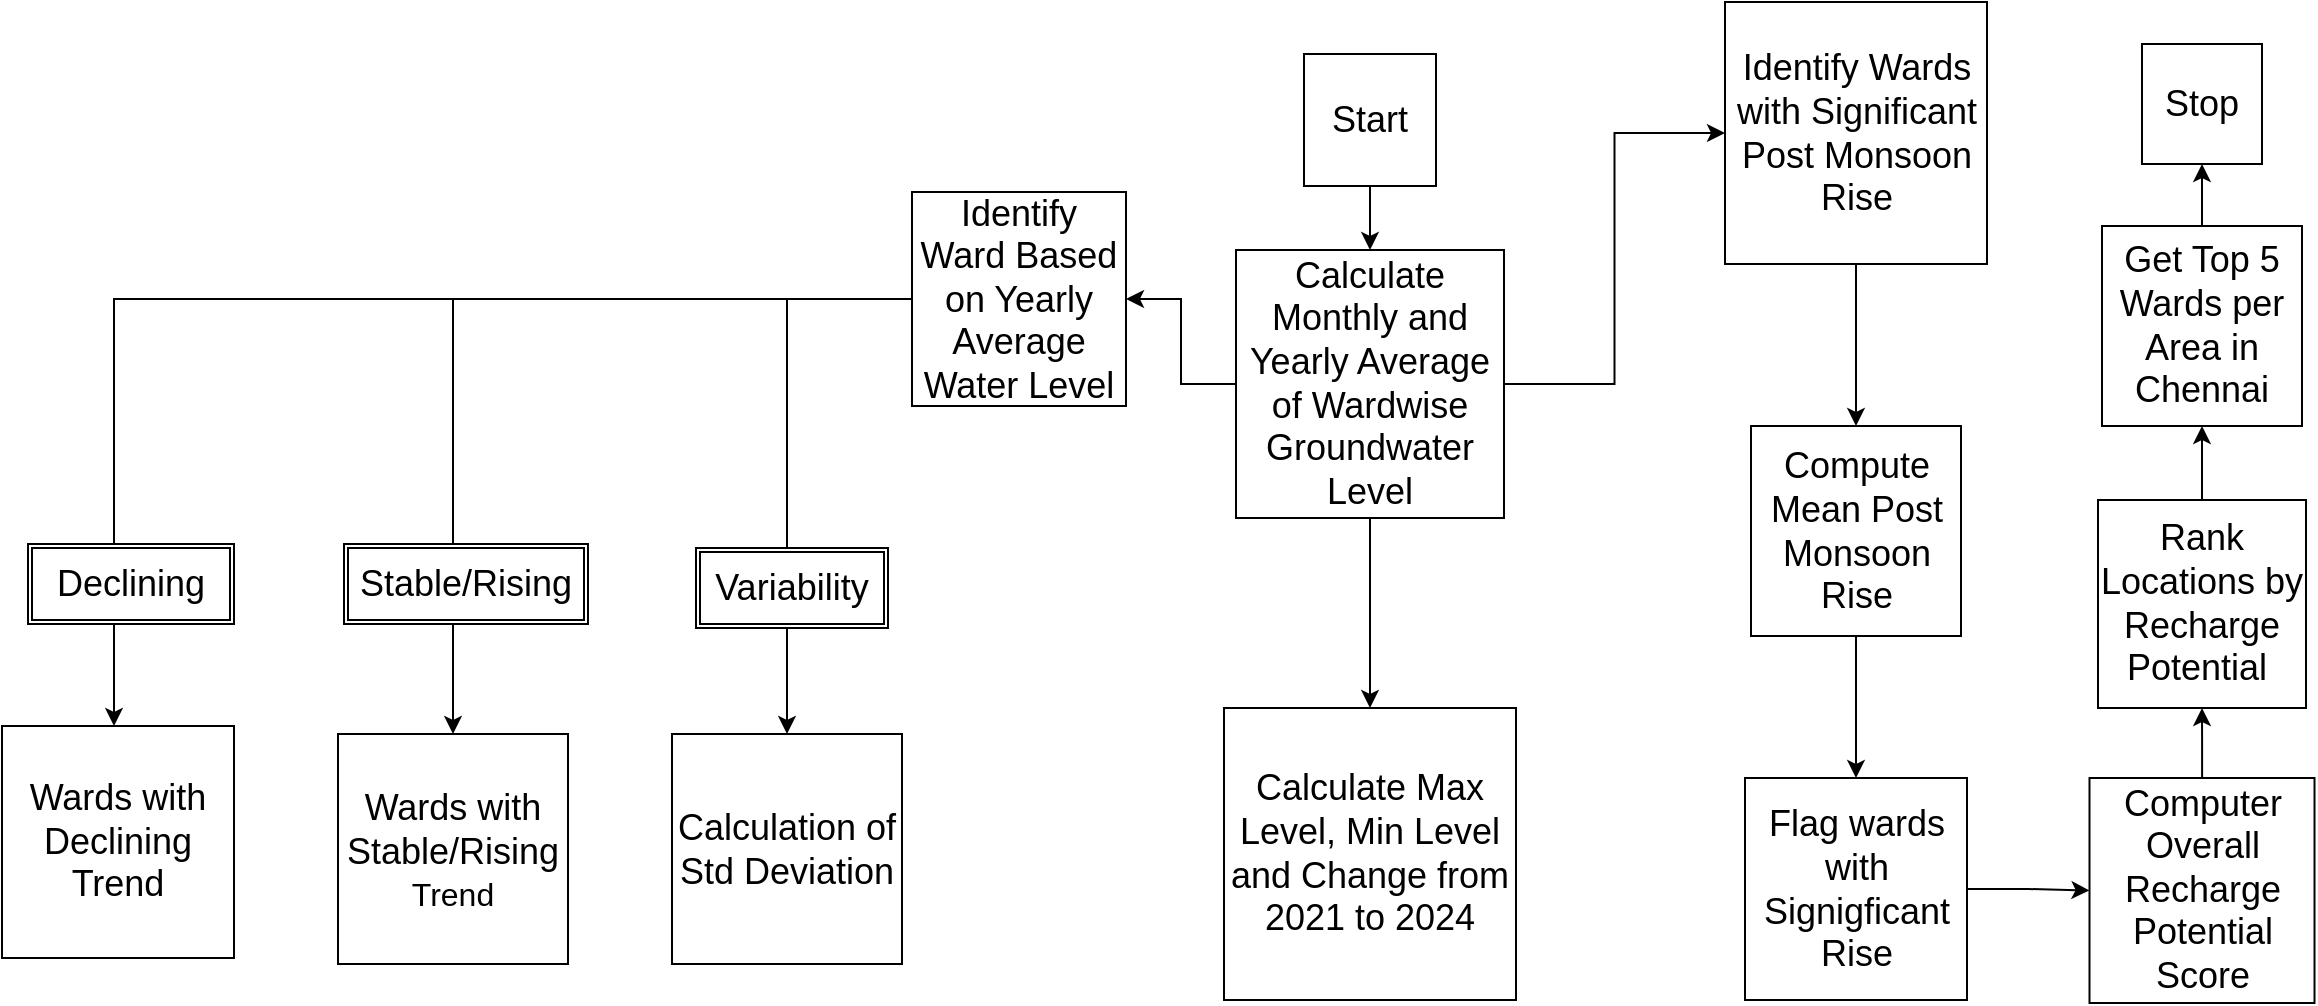 <mxfile version="26.0.14">
  <diagram name="Page-1" id="EBgY2XIy4IT2Nju40IQI">
    <mxGraphModel dx="2633" dy="980" grid="0" gridSize="10" guides="1" tooltips="1" connect="1" arrows="1" fold="1" page="0" pageScale="1" pageWidth="850" pageHeight="1100" math="0" shadow="0">
      <root>
        <mxCell id="0" />
        <mxCell id="1" parent="0" />
        <mxCell id="ttSGvFutvm-74A6iLGZ0-3" value="" style="edgeStyle=orthogonalEdgeStyle;rounded=0;orthogonalLoop=1;jettySize=auto;html=1;" parent="1" source="ttSGvFutvm-74A6iLGZ0-1" target="ttSGvFutvm-74A6iLGZ0-2" edge="1">
          <mxGeometry relative="1" as="geometry" />
        </mxCell>
        <mxCell id="ttSGvFutvm-74A6iLGZ0-1" value="&lt;font style=&quot;font-size: 18px;&quot;&gt;Start&lt;/font&gt;" style="whiteSpace=wrap;html=1;aspect=fixed;" parent="1" vertex="1">
          <mxGeometry x="-240" y="-277" width="66" height="66" as="geometry" />
        </mxCell>
        <mxCell id="ttSGvFutvm-74A6iLGZ0-7" value="" style="edgeStyle=orthogonalEdgeStyle;rounded=0;orthogonalLoop=1;jettySize=auto;html=1;" parent="1" source="ttSGvFutvm-74A6iLGZ0-2" target="ttSGvFutvm-74A6iLGZ0-4" edge="1">
          <mxGeometry relative="1" as="geometry" />
        </mxCell>
        <mxCell id="ttSGvFutvm-74A6iLGZ0-9" value="" style="edgeStyle=orthogonalEdgeStyle;rounded=0;orthogonalLoop=1;jettySize=auto;html=1;" parent="1" source="ttSGvFutvm-74A6iLGZ0-2" target="ttSGvFutvm-74A6iLGZ0-8" edge="1">
          <mxGeometry relative="1" as="geometry" />
        </mxCell>
        <mxCell id="ttSGvFutvm-74A6iLGZ0-11" value="" style="edgeStyle=orthogonalEdgeStyle;rounded=0;orthogonalLoop=1;jettySize=auto;html=1;" parent="1" source="ttSGvFutvm-74A6iLGZ0-2" target="ttSGvFutvm-74A6iLGZ0-10" edge="1">
          <mxGeometry relative="1" as="geometry" />
        </mxCell>
        <mxCell id="ttSGvFutvm-74A6iLGZ0-2" value="&lt;font style=&quot;font-size: 18px;&quot;&gt;Calculate Monthly and Yearly Average of Wardwise Groundwater Level&lt;/font&gt;" style="whiteSpace=wrap;html=1;aspect=fixed;" parent="1" vertex="1">
          <mxGeometry x="-274" y="-179" width="134" height="134" as="geometry" />
        </mxCell>
        <mxCell id="ttSGvFutvm-74A6iLGZ0-4" value="&lt;font style=&quot;font-size: 18px;&quot;&gt;Calculate Max Level, Min Level and Change from 2021 to 2024&lt;/font&gt;" style="whiteSpace=wrap;html=1;aspect=fixed;" parent="1" vertex="1">
          <mxGeometry x="-280" y="50" width="146" height="146" as="geometry" />
        </mxCell>
        <mxCell id="ttSGvFutvm-74A6iLGZ0-13" value="" style="edgeStyle=orthogonalEdgeStyle;rounded=0;orthogonalLoop=1;jettySize=auto;html=1;" parent="1" source="ttSGvFutvm-74A6iLGZ0-8" target="ttSGvFutvm-74A6iLGZ0-12" edge="1">
          <mxGeometry relative="1" as="geometry" />
        </mxCell>
        <mxCell id="ttSGvFutvm-74A6iLGZ0-18" value="" style="edgeStyle=orthogonalEdgeStyle;rounded=0;orthogonalLoop=1;jettySize=auto;html=1;" parent="1" source="ttSGvFutvm-74A6iLGZ0-8" target="ttSGvFutvm-74A6iLGZ0-17" edge="1">
          <mxGeometry relative="1" as="geometry">
            <Array as="points">
              <mxPoint x="-835" y="-154" />
            </Array>
          </mxGeometry>
        </mxCell>
        <mxCell id="ttSGvFutvm-74A6iLGZ0-20" value="" style="edgeStyle=orthogonalEdgeStyle;rounded=0;orthogonalLoop=1;jettySize=auto;html=1;" parent="1" source="ttSGvFutvm-74A6iLGZ0-8" target="ttSGvFutvm-74A6iLGZ0-19" edge="1">
          <mxGeometry relative="1" as="geometry" />
        </mxCell>
        <mxCell id="ttSGvFutvm-74A6iLGZ0-8" value="&lt;font style=&quot;font-size: 18px;&quot;&gt;Identify Ward Based on Yearly Average Water Level&lt;/font&gt;" style="whiteSpace=wrap;html=1;aspect=fixed;" parent="1" vertex="1">
          <mxGeometry x="-436" y="-208" width="107" height="107" as="geometry" />
        </mxCell>
        <mxCell id="ttSGvFutvm-74A6iLGZ0-22" value="" style="edgeStyle=orthogonalEdgeStyle;rounded=0;orthogonalLoop=1;jettySize=auto;html=1;" parent="1" source="ttSGvFutvm-74A6iLGZ0-10" target="ttSGvFutvm-74A6iLGZ0-21" edge="1">
          <mxGeometry relative="1" as="geometry" />
        </mxCell>
        <mxCell id="ttSGvFutvm-74A6iLGZ0-10" value="&lt;font style=&quot;font-size: 18px;&quot;&gt;Identify Wards with Significant Post Monsoon Rise&lt;/font&gt;" style="whiteSpace=wrap;html=1;aspect=fixed;" parent="1" vertex="1">
          <mxGeometry x="-29.5" y="-303" width="131" height="131" as="geometry" />
        </mxCell>
        <mxCell id="ttSGvFutvm-74A6iLGZ0-12" value="&lt;font style=&quot;font-size: 18px;&quot;&gt;Wards with Stable/Rising&lt;/font&gt;&lt;div&gt;&lt;font size=&quot;3&quot;&gt;Trend&lt;/font&gt;&lt;/div&gt;" style="whiteSpace=wrap;html=1;aspect=fixed;" parent="1" vertex="1">
          <mxGeometry x="-723" y="63" width="115" height="115" as="geometry" />
        </mxCell>
        <mxCell id="ttSGvFutvm-74A6iLGZ0-16" value="&lt;font style=&quot;font-size: 18px;&quot;&gt;Declining&lt;/font&gt;" style="shape=ext;double=1;rounded=0;whiteSpace=wrap;html=1;" parent="1" vertex="1">
          <mxGeometry x="-878" y="-32" width="103" height="40" as="geometry" />
        </mxCell>
        <mxCell id="ttSGvFutvm-74A6iLGZ0-17" value="&lt;font style=&quot;font-size: 18px;&quot;&gt;Wards with Declining Trend&lt;/font&gt;" style="whiteSpace=wrap;html=1;aspect=fixed;" parent="1" vertex="1">
          <mxGeometry x="-891" y="59" width="116" height="116" as="geometry" />
        </mxCell>
        <mxCell id="ttSGvFutvm-74A6iLGZ0-19" value="&lt;font style=&quot;font-size: 18px;&quot;&gt;Calculation of Std Deviation&lt;/font&gt;" style="whiteSpace=wrap;html=1;aspect=fixed;" parent="1" vertex="1">
          <mxGeometry x="-556" y="63" width="115" height="115" as="geometry" />
        </mxCell>
        <mxCell id="ttSGvFutvm-74A6iLGZ0-24" value="" style="edgeStyle=orthogonalEdgeStyle;rounded=0;orthogonalLoop=1;jettySize=auto;html=1;" parent="1" source="ttSGvFutvm-74A6iLGZ0-21" target="ttSGvFutvm-74A6iLGZ0-23" edge="1">
          <mxGeometry relative="1" as="geometry" />
        </mxCell>
        <mxCell id="ttSGvFutvm-74A6iLGZ0-21" value="&lt;font style=&quot;font-size: 18px;&quot;&gt;Compute Mean Post Monsoon Rise&lt;/font&gt;" style="whiteSpace=wrap;html=1;aspect=fixed;" parent="1" vertex="1">
          <mxGeometry x="-16.5" y="-91" width="105" height="105" as="geometry" />
        </mxCell>
        <mxCell id="ttSGvFutvm-74A6iLGZ0-26" value="" style="edgeStyle=orthogonalEdgeStyle;rounded=0;orthogonalLoop=1;jettySize=auto;html=1;" parent="1" source="ttSGvFutvm-74A6iLGZ0-23" target="ttSGvFutvm-74A6iLGZ0-25" edge="1">
          <mxGeometry relative="1" as="geometry" />
        </mxCell>
        <mxCell id="ttSGvFutvm-74A6iLGZ0-23" value="&lt;font style=&quot;font-size: 18px;&quot;&gt;Flag wards with Signigficant Rise&lt;/font&gt;" style="whiteSpace=wrap;html=1;aspect=fixed;" parent="1" vertex="1">
          <mxGeometry x="-19.5" y="85" width="111" height="111" as="geometry" />
        </mxCell>
        <mxCell id="ttSGvFutvm-74A6iLGZ0-28" value="" style="edgeStyle=orthogonalEdgeStyle;rounded=0;orthogonalLoop=1;jettySize=auto;html=1;" parent="1" source="ttSGvFutvm-74A6iLGZ0-25" target="ttSGvFutvm-74A6iLGZ0-27" edge="1">
          <mxGeometry relative="1" as="geometry" />
        </mxCell>
        <mxCell id="ttSGvFutvm-74A6iLGZ0-25" value="&lt;font style=&quot;font-size: 18px;&quot;&gt;Computer Overall Recharge Potential Score&lt;/font&gt;" style="whiteSpace=wrap;html=1;aspect=fixed;" parent="1" vertex="1">
          <mxGeometry x="152.75" y="85" width="112.5" height="112.5" as="geometry" />
        </mxCell>
        <mxCell id="ttSGvFutvm-74A6iLGZ0-30" value="" style="edgeStyle=orthogonalEdgeStyle;rounded=0;orthogonalLoop=1;jettySize=auto;html=1;" parent="1" source="ttSGvFutvm-74A6iLGZ0-27" target="ttSGvFutvm-74A6iLGZ0-29" edge="1">
          <mxGeometry relative="1" as="geometry" />
        </mxCell>
        <mxCell id="ttSGvFutvm-74A6iLGZ0-27" value="&lt;font style=&quot;font-size: 18px;&quot;&gt;Rank Locations by Recharge Potential&amp;nbsp;&lt;/font&gt;" style="whiteSpace=wrap;html=1;aspect=fixed;" parent="1" vertex="1">
          <mxGeometry x="157" y="-54" width="104" height="104" as="geometry" />
        </mxCell>
        <mxCell id="ttSGvFutvm-74A6iLGZ0-32" value="" style="edgeStyle=orthogonalEdgeStyle;rounded=0;orthogonalLoop=1;jettySize=auto;html=1;" parent="1" source="ttSGvFutvm-74A6iLGZ0-29" target="ttSGvFutvm-74A6iLGZ0-31" edge="1">
          <mxGeometry relative="1" as="geometry" />
        </mxCell>
        <mxCell id="ttSGvFutvm-74A6iLGZ0-29" value="&lt;font style=&quot;font-size: 18px;&quot;&gt;Get Top 5 Wards per Area in Chennai&lt;/font&gt;" style="whiteSpace=wrap;html=1;aspect=fixed;" parent="1" vertex="1">
          <mxGeometry x="159" y="-191" width="100" height="100" as="geometry" />
        </mxCell>
        <mxCell id="ttSGvFutvm-74A6iLGZ0-31" value="&lt;font style=&quot;font-size: 18px;&quot;&gt;Stop&lt;/font&gt;" style="whiteSpace=wrap;html=1;aspect=fixed;" parent="1" vertex="1">
          <mxGeometry x="179" y="-282" width="60" height="60" as="geometry" />
        </mxCell>
        <mxCell id="ttSGvFutvm-74A6iLGZ0-33" value="&lt;font style=&quot;font-size: 18px;&quot;&gt;Stable/Rising&lt;/font&gt;" style="shape=ext;double=1;rounded=0;whiteSpace=wrap;html=1;" parent="1" vertex="1">
          <mxGeometry x="-720" y="-32" width="122" height="40" as="geometry" />
        </mxCell>
        <mxCell id="ttSGvFutvm-74A6iLGZ0-34" value="&lt;font style=&quot;font-size: 18px;&quot;&gt;Variability&lt;/font&gt;" style="shape=ext;double=1;rounded=0;whiteSpace=wrap;html=1;" parent="1" vertex="1">
          <mxGeometry x="-544" y="-30" width="96" height="40" as="geometry" />
        </mxCell>
      </root>
    </mxGraphModel>
  </diagram>
</mxfile>
